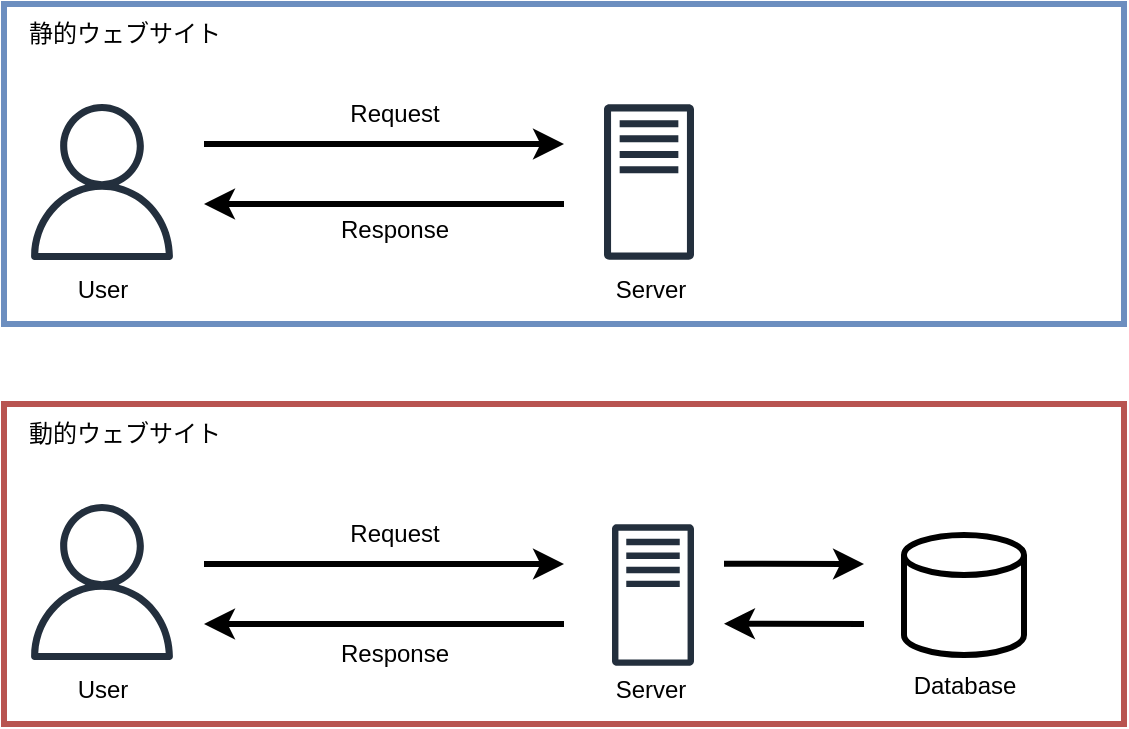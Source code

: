 <mxfile version="28.1.2" pages="2">
  <diagram name="Page-1" id="QIGR8ZJ2Y7UqB9H9Uzyi">
    <mxGraphModel dx="2702" dy="2338" grid="1" gridSize="10" guides="1" tooltips="1" connect="1" arrows="1" fold="1" page="0" pageScale="1" pageWidth="850" pageHeight="1100" math="0" shadow="0">
      <root>
        <mxCell id="0" />
        <mxCell id="1" parent="0" />
        <mxCell id="Y8vlpzMTkVA_uUTsF3UQ-2" value="" style="sketch=0;outlineConnect=0;fontColor=#232F3E;gradientColor=none;fillColor=#232F3D;strokeColor=none;dashed=0;verticalLabelPosition=bottom;verticalAlign=top;align=center;html=1;fontSize=12;fontStyle=0;aspect=fixed;pointerEvents=1;shape=mxgraph.aws4.user;" parent="1" vertex="1">
          <mxGeometry x="90" y="-70" width="78" height="78" as="geometry" />
        </mxCell>
        <mxCell id="Y8vlpzMTkVA_uUTsF3UQ-4" value="" style="sketch=0;outlineConnect=0;fontColor=#232F3E;gradientColor=none;fillColor=#232F3D;strokeColor=none;dashed=0;verticalLabelPosition=bottom;verticalAlign=top;align=center;html=1;fontSize=12;fontStyle=0;aspect=fixed;pointerEvents=1;shape=mxgraph.aws4.traditional_server;" parent="1" vertex="1">
          <mxGeometry x="380" y="-70" width="45" height="78" as="geometry" />
        </mxCell>
        <mxCell id="Y8vlpzMTkVA_uUTsF3UQ-5" value="User" style="text;html=1;align=center;verticalAlign=middle;resizable=0;points=[];autosize=1;strokeColor=none;fillColor=none;" parent="1" vertex="1">
          <mxGeometry x="104" y="8" width="50" height="30" as="geometry" />
        </mxCell>
        <mxCell id="Y8vlpzMTkVA_uUTsF3UQ-6" value="" style="endArrow=classic;html=1;rounded=0;strokeWidth=3;" parent="1" edge="1">
          <mxGeometry width="50" height="50" relative="1" as="geometry">
            <mxPoint x="180" y="-50" as="sourcePoint" />
            <mxPoint x="360" y="-50" as="targetPoint" />
          </mxGeometry>
        </mxCell>
        <mxCell id="Y8vlpzMTkVA_uUTsF3UQ-7" value="" style="endArrow=classic;html=1;rounded=0;strokeWidth=3;" parent="1" edge="1">
          <mxGeometry width="50" height="50" relative="1" as="geometry">
            <mxPoint x="360" y="-20" as="sourcePoint" />
            <mxPoint x="180" y="-20" as="targetPoint" />
          </mxGeometry>
        </mxCell>
        <mxCell id="Y8vlpzMTkVA_uUTsF3UQ-8" value="" style="sketch=0;outlineConnect=0;fontColor=#232F3E;gradientColor=none;fillColor=#232F3D;strokeColor=none;dashed=0;verticalLabelPosition=bottom;verticalAlign=top;align=center;html=1;fontSize=12;fontStyle=0;aspect=fixed;pointerEvents=1;shape=mxgraph.aws4.user;" parent="1" vertex="1">
          <mxGeometry x="90" y="130" width="78" height="78" as="geometry" />
        </mxCell>
        <mxCell id="Y8vlpzMTkVA_uUTsF3UQ-9" value="User" style="text;html=1;align=center;verticalAlign=middle;resizable=0;points=[];autosize=1;strokeColor=none;fillColor=none;" parent="1" vertex="1">
          <mxGeometry x="104" y="208" width="50" height="30" as="geometry" />
        </mxCell>
        <mxCell id="Y8vlpzMTkVA_uUTsF3UQ-10" value="" style="sketch=0;outlineConnect=0;fontColor=#232F3E;gradientColor=none;fillColor=#232F3D;strokeColor=none;dashed=0;verticalLabelPosition=bottom;verticalAlign=top;align=center;html=1;fontSize=12;fontStyle=0;aspect=fixed;pointerEvents=1;shape=mxgraph.aws4.traditional_server;" parent="1" vertex="1">
          <mxGeometry x="384" y="140" width="41" height="71.07" as="geometry" />
        </mxCell>
        <mxCell id="Y8vlpzMTkVA_uUTsF3UQ-12" value="" style="endArrow=classic;html=1;rounded=0;strokeWidth=3;" parent="1" edge="1">
          <mxGeometry width="50" height="50" relative="1" as="geometry">
            <mxPoint x="180" y="160" as="sourcePoint" />
            <mxPoint x="360" y="160" as="targetPoint" />
          </mxGeometry>
        </mxCell>
        <mxCell id="Y8vlpzMTkVA_uUTsF3UQ-13" value="" style="endArrow=classic;html=1;rounded=0;strokeWidth=3;" parent="1" edge="1">
          <mxGeometry width="50" height="50" relative="1" as="geometry">
            <mxPoint x="360" y="190" as="sourcePoint" />
            <mxPoint x="180" y="190" as="targetPoint" />
          </mxGeometry>
        </mxCell>
        <mxCell id="Y8vlpzMTkVA_uUTsF3UQ-14" value="" style="strokeWidth=3;html=1;shape=mxgraph.flowchart.database;whiteSpace=wrap;" parent="1" vertex="1">
          <mxGeometry x="530" y="145.53" width="60" height="60" as="geometry" />
        </mxCell>
        <mxCell id="Y8vlpzMTkVA_uUTsF3UQ-15" value="" style="endArrow=classic;html=1;rounded=0;strokeWidth=3;" parent="1" edge="1">
          <mxGeometry width="50" height="50" relative="1" as="geometry">
            <mxPoint x="440" y="159.87" as="sourcePoint" />
            <mxPoint x="510" y="160" as="targetPoint" />
          </mxGeometry>
        </mxCell>
        <mxCell id="Y8vlpzMTkVA_uUTsF3UQ-16" value="" style="endArrow=classic;html=1;rounded=0;strokeWidth=3;" parent="1" edge="1">
          <mxGeometry width="50" height="50" relative="1" as="geometry">
            <mxPoint x="510" y="190" as="sourcePoint" />
            <mxPoint x="440" y="189.87" as="targetPoint" />
          </mxGeometry>
        </mxCell>
        <mxCell id="Y8vlpzMTkVA_uUTsF3UQ-17" value="静的ウェブサイト" style="text;html=1;align=center;verticalAlign=middle;resizable=0;points=[];autosize=1;strokeColor=none;fillColor=none;" parent="1" vertex="1">
          <mxGeometry x="80" y="-120" width="120" height="30" as="geometry" />
        </mxCell>
        <mxCell id="Y8vlpzMTkVA_uUTsF3UQ-18" value="" style="rounded=0;whiteSpace=wrap;html=1;fillColor=none;strokeWidth=3;strokeColor=#6c8ebf;" parent="1" vertex="1">
          <mxGeometry x="80" y="-120" width="560" height="160" as="geometry" />
        </mxCell>
        <mxCell id="Y8vlpzMTkVA_uUTsF3UQ-19" value="" style="rounded=0;whiteSpace=wrap;html=1;fillColor=none;strokeWidth=3;strokeColor=#b85450;" parent="1" vertex="1">
          <mxGeometry x="80" y="80" width="560" height="160" as="geometry" />
        </mxCell>
        <mxCell id="Y8vlpzMTkVA_uUTsF3UQ-20" value="Server" style="text;html=1;align=center;verticalAlign=middle;resizable=0;points=[];autosize=1;strokeColor=none;fillColor=none;" parent="1" vertex="1">
          <mxGeometry x="372.5" y="208" width="60" height="30" as="geometry" />
        </mxCell>
        <mxCell id="Y8vlpzMTkVA_uUTsF3UQ-21" value="Server" style="text;html=1;align=center;verticalAlign=middle;resizable=0;points=[];autosize=1;strokeColor=none;fillColor=none;" parent="1" vertex="1">
          <mxGeometry x="372.5" y="8" width="60" height="30" as="geometry" />
        </mxCell>
        <mxCell id="Y8vlpzMTkVA_uUTsF3UQ-22" value="Database" style="text;html=1;align=center;verticalAlign=middle;resizable=0;points=[];autosize=1;strokeColor=none;fillColor=none;" parent="1" vertex="1">
          <mxGeometry x="525" y="205.53" width="70" height="30" as="geometry" />
        </mxCell>
        <mxCell id="Y8vlpzMTkVA_uUTsF3UQ-24" value="動的ウェブサイト" style="text;html=1;align=center;verticalAlign=middle;resizable=0;points=[];autosize=1;strokeColor=none;fillColor=none;" parent="1" vertex="1">
          <mxGeometry x="80" y="80" width="120" height="30" as="geometry" />
        </mxCell>
        <mxCell id="Y8vlpzMTkVA_uUTsF3UQ-25" value="Request" style="text;html=1;align=center;verticalAlign=middle;resizable=0;points=[];autosize=1;strokeColor=none;fillColor=none;" parent="1" vertex="1">
          <mxGeometry x="240" y="-80" width="70" height="30" as="geometry" />
        </mxCell>
        <mxCell id="Y8vlpzMTkVA_uUTsF3UQ-26" value="Response" style="text;html=1;align=center;verticalAlign=middle;resizable=0;points=[];autosize=1;strokeColor=none;fillColor=none;" parent="1" vertex="1">
          <mxGeometry x="235" y="-22" width="80" height="30" as="geometry" />
        </mxCell>
        <mxCell id="Y8vlpzMTkVA_uUTsF3UQ-27" value="Request" style="text;html=1;align=center;verticalAlign=middle;resizable=0;points=[];autosize=1;strokeColor=none;fillColor=none;" parent="1" vertex="1">
          <mxGeometry x="240" y="130" width="70" height="30" as="geometry" />
        </mxCell>
        <mxCell id="Y8vlpzMTkVA_uUTsF3UQ-28" value="Response" style="text;html=1;align=center;verticalAlign=middle;resizable=0;points=[];autosize=1;strokeColor=none;fillColor=none;" parent="1" vertex="1">
          <mxGeometry x="235" y="190" width="80" height="30" as="geometry" />
        </mxCell>
      </root>
    </mxGraphModel>
  </diagram>
  <diagram id="bEf-EtUhpJ5U9Sx-UNNw" name="Page-2">
    <mxGraphModel dx="706" dy="604" grid="1" gridSize="10" guides="1" tooltips="1" connect="1" arrows="1" fold="1" page="1" pageScale="1" pageWidth="850" pageHeight="1100" math="0" shadow="0">
      <root>
        <mxCell id="0" />
        <mxCell id="1" parent="0" />
      </root>
    </mxGraphModel>
  </diagram>
</mxfile>
